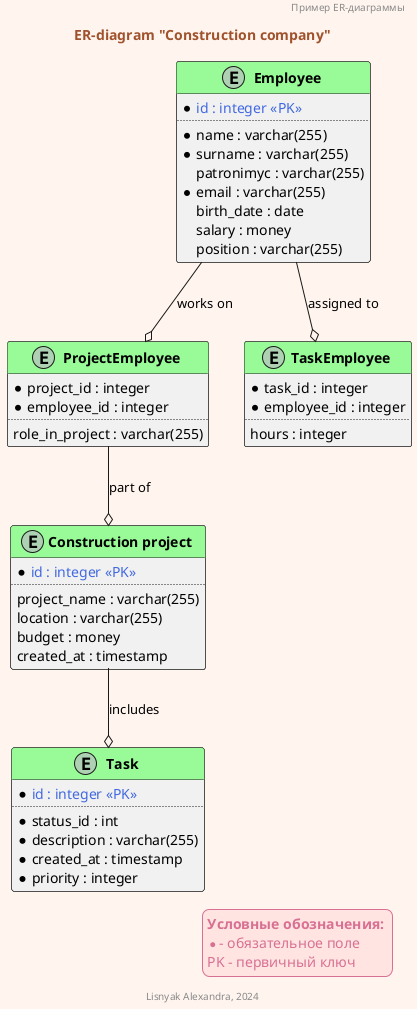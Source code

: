 @startuml Construction_company
'Автор: Лисняк А.В.

!function $autogenerated($a)
!return "<color:RoyalBlue>" + $a + " << PK>></color>"
!endfunction

!function $setBold($a)
!return "<b>" + $a + " </b>"
!endfunction

skinparam BackgroundColor SeaShell
skinparam LegendBackgroundColor MistyRose
skinparam LegendBorderColor PaleVioletRed
skinparam LegendFontColor PaleVioletRed

skinparam Class {
    HeaderBackgroundColor PaleGreen
}

'skinparam linetype ortho
skinparam TitleFontColor Sienna

Header Пример ER-диаграммы
Title ER-diagram "Construction company"

entity "$setBold("Employee")" as employee {
    * $autogenerated("id : integer")
    ..
    * name : varchar(255)
    * surname : varchar(255)
    patronimyc : varchar(255)
    * email : varchar(255)
    birth_date : date
    salary : money
    position : varchar(255)
}

entity "$setBold("Task")" as task {
    * $autogenerated("id : integer")
    ..
    * status_id : int 
    * description : varchar(255)
    * created_at : timestamp
    * priority : integer
}

entity "$setBold("Construction project")" as project {
    * $autogenerated("id : integer")
    ..
    project_name : varchar(255)
    location : varchar(255)
    budget : money
    created_at : timestamp
}

entity "$setBold("ProjectEmployee")" as projectEmployee {
    * project_id : integer
    * employee_id : integer
    ..
    role_in_project : varchar(255)
}

entity "$setBold("TaskEmployee")" as taskEmployee {
    * task_id : integer
    * employee_id : integer
    ..
    hours : integer
}

project --o task : includes
employee --o taskEmployee : assigned to
projectEmployee --o project : part of
employee --o projectEmployee : works on

legend right
$setBold("Условные обозначения:")
* - обязательное поле
PK - первичный ключ
end legend

footer Lisnyak Alexandra, 2024

@enduml
